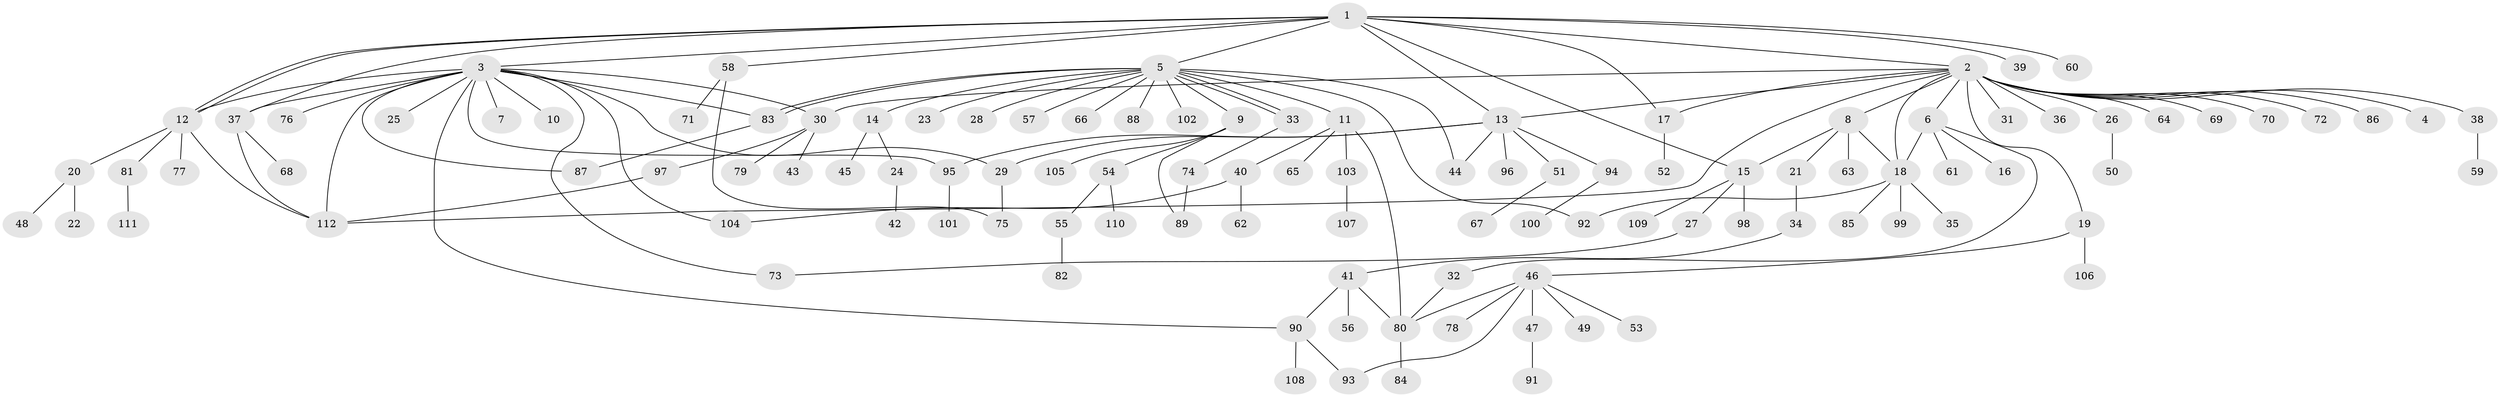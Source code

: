 // Generated by graph-tools (version 1.1) at 2025/48/03/09/25 04:48:33]
// undirected, 112 vertices, 141 edges
graph export_dot {
graph [start="1"]
  node [color=gray90,style=filled];
  1;
  2;
  3;
  4;
  5;
  6;
  7;
  8;
  9;
  10;
  11;
  12;
  13;
  14;
  15;
  16;
  17;
  18;
  19;
  20;
  21;
  22;
  23;
  24;
  25;
  26;
  27;
  28;
  29;
  30;
  31;
  32;
  33;
  34;
  35;
  36;
  37;
  38;
  39;
  40;
  41;
  42;
  43;
  44;
  45;
  46;
  47;
  48;
  49;
  50;
  51;
  52;
  53;
  54;
  55;
  56;
  57;
  58;
  59;
  60;
  61;
  62;
  63;
  64;
  65;
  66;
  67;
  68;
  69;
  70;
  71;
  72;
  73;
  74;
  75;
  76;
  77;
  78;
  79;
  80;
  81;
  82;
  83;
  84;
  85;
  86;
  87;
  88;
  89;
  90;
  91;
  92;
  93;
  94;
  95;
  96;
  97;
  98;
  99;
  100;
  101;
  102;
  103;
  104;
  105;
  106;
  107;
  108;
  109;
  110;
  111;
  112;
  1 -- 2;
  1 -- 3;
  1 -- 5;
  1 -- 12;
  1 -- 12;
  1 -- 13;
  1 -- 15;
  1 -- 17;
  1 -- 37;
  1 -- 39;
  1 -- 58;
  1 -- 60;
  2 -- 4;
  2 -- 6;
  2 -- 8;
  2 -- 13;
  2 -- 17;
  2 -- 18;
  2 -- 19;
  2 -- 26;
  2 -- 30;
  2 -- 31;
  2 -- 36;
  2 -- 38;
  2 -- 64;
  2 -- 69;
  2 -- 70;
  2 -- 72;
  2 -- 86;
  2 -- 112;
  3 -- 7;
  3 -- 10;
  3 -- 12;
  3 -- 25;
  3 -- 29;
  3 -- 30;
  3 -- 37;
  3 -- 73;
  3 -- 76;
  3 -- 83;
  3 -- 87;
  3 -- 90;
  3 -- 95;
  3 -- 104;
  3 -- 112;
  5 -- 9;
  5 -- 11;
  5 -- 14;
  5 -- 23;
  5 -- 28;
  5 -- 33;
  5 -- 33;
  5 -- 44;
  5 -- 57;
  5 -- 66;
  5 -- 83;
  5 -- 83;
  5 -- 88;
  5 -- 92;
  5 -- 102;
  6 -- 16;
  6 -- 18;
  6 -- 32;
  6 -- 61;
  8 -- 15;
  8 -- 18;
  8 -- 21;
  8 -- 63;
  9 -- 54;
  9 -- 89;
  9 -- 105;
  11 -- 40;
  11 -- 65;
  11 -- 80;
  11 -- 103;
  12 -- 20;
  12 -- 77;
  12 -- 81;
  12 -- 112;
  13 -- 29;
  13 -- 44;
  13 -- 51;
  13 -- 94;
  13 -- 95;
  13 -- 96;
  14 -- 24;
  14 -- 45;
  15 -- 27;
  15 -- 98;
  15 -- 109;
  17 -- 52;
  18 -- 35;
  18 -- 85;
  18 -- 92;
  18 -- 99;
  19 -- 46;
  19 -- 106;
  20 -- 22;
  20 -- 48;
  21 -- 34;
  24 -- 42;
  26 -- 50;
  27 -- 73;
  29 -- 75;
  30 -- 43;
  30 -- 79;
  30 -- 97;
  32 -- 80;
  33 -- 74;
  34 -- 41;
  37 -- 68;
  37 -- 112;
  38 -- 59;
  40 -- 62;
  40 -- 104;
  41 -- 56;
  41 -- 80;
  41 -- 90;
  46 -- 47;
  46 -- 49;
  46 -- 53;
  46 -- 78;
  46 -- 80;
  46 -- 93;
  47 -- 91;
  51 -- 67;
  54 -- 55;
  54 -- 110;
  55 -- 82;
  58 -- 71;
  58 -- 75;
  74 -- 89;
  80 -- 84;
  81 -- 111;
  83 -- 87;
  90 -- 93;
  90 -- 108;
  94 -- 100;
  95 -- 101;
  97 -- 112;
  103 -- 107;
}

